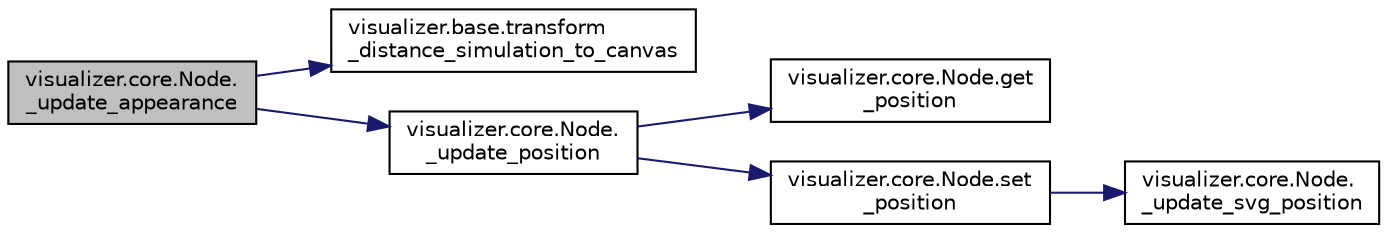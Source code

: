 digraph "visualizer.core.Node._update_appearance"
{
  edge [fontname="Helvetica",fontsize="10",labelfontname="Helvetica",labelfontsize="10"];
  node [fontname="Helvetica",fontsize="10",shape=record];
  rankdir="LR";
  Node1 [label="visualizer.core.Node.\l_update_appearance",height=0.2,width=0.4,color="black", fillcolor="grey75", style="filled", fontcolor="black"];
  Node1 -> Node2 [color="midnightblue",fontsize="10",style="solid"];
  Node2 [label="visualizer.base.transform\l_distance_simulation_to_canvas",height=0.2,width=0.4,color="black", fillcolor="white", style="filled",URL="$d4/d39/namespacevisualizer_1_1base.html#a653f2b3d1bace2cc520f4e286e86dbb9"];
  Node1 -> Node3 [color="midnightblue",fontsize="10",style="solid"];
  Node3 [label="visualizer.core.Node.\l_update_position",height=0.2,width=0.4,color="black", fillcolor="white", style="filled",URL="$d3/d81/classvisualizer_1_1core_1_1Node.html#ac783a9a6e8c4799d2b38cf5cc5ce71f3",tooltip="Update position function. "];
  Node3 -> Node4 [color="midnightblue",fontsize="10",style="solid"];
  Node4 [label="visualizer.core.Node.get\l_position",height=0.2,width=0.4,color="black", fillcolor="white", style="filled",URL="$d3/d81/classvisualizer_1_1core_1_1Node.html#a3282926af9cc338df801ba1789019e8e",tooltip="Get position function. "];
  Node3 -> Node5 [color="midnightblue",fontsize="10",style="solid"];
  Node5 [label="visualizer.core.Node.set\l_position",height=0.2,width=0.4,color="black", fillcolor="white", style="filled",URL="$d3/d81/classvisualizer_1_1core_1_1Node.html#ad5ef274a1963d3c93b6ec75515efd8ae",tooltip="Set position function. "];
  Node5 -> Node6 [color="midnightblue",fontsize="10",style="solid"];
  Node6 [label="visualizer.core.Node.\l_update_svg_position",height=0.2,width=0.4,color="black", fillcolor="white", style="filled",URL="$d3/d81/classvisualizer_1_1core_1_1Node.html#a8ff483c6fb127e0fabe4c1175a955bb8",tooltip="Update svg position. "];
}
